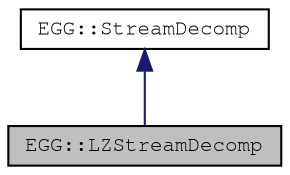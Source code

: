 digraph "EGG::LZStreamDecomp"
{
 // LATEX_PDF_SIZE
  edge [fontname="FreeMono",fontsize="10",labelfontname="FreeMono",labelfontsize="10"];
  node [fontname="FreeMono",fontsize="10",shape=record];
  Node1 [label="EGG::LZStreamDecomp",height=0.2,width=0.4,color="black", fillcolor="grey75", style="filled", fontcolor="black",tooltip=" "];
  Node2 -> Node1 [dir="back",color="midnightblue",fontsize="10",style="solid",fontname="FreeMono"];
  Node2 [label="EGG::StreamDecomp",height=0.2,width=0.4,color="black", fillcolor="white", style="filled",URL="$class_e_g_g_1_1_stream_decomp.html",tooltip="Interface for streamed decompression."];
}
